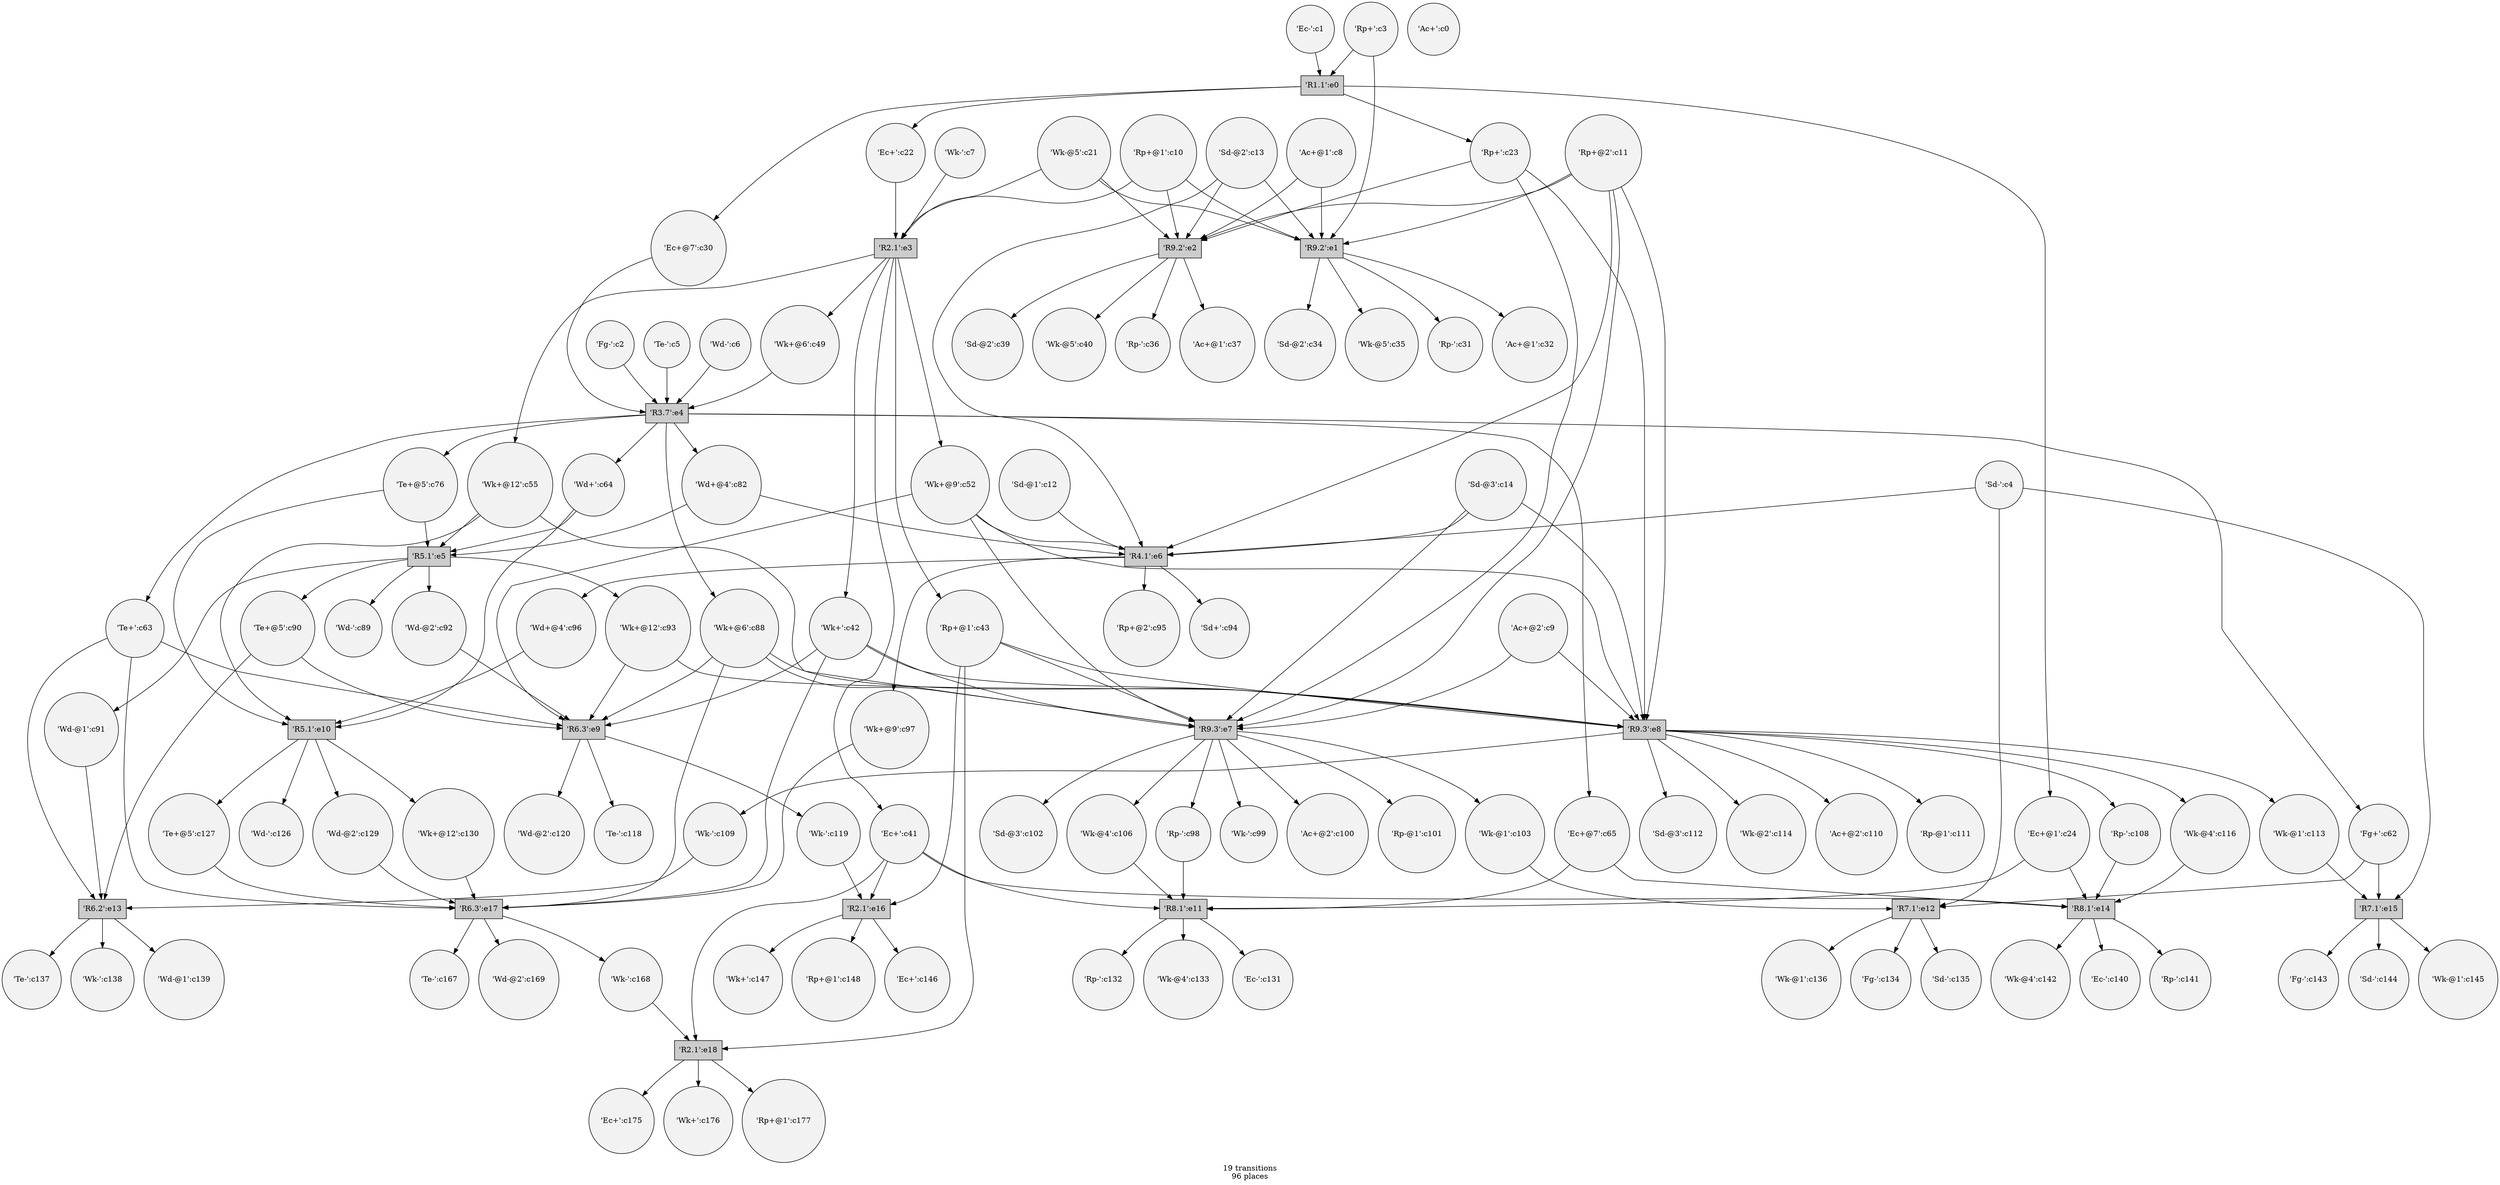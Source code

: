 digraph {
	/* transitions */
	node	[shape=box style=filled fillcolor=gray80];
	t140563456409216 [label="'R1.1':e0"];
	t140563456408016 [label="'R9.2':e1"];
	t140563456408064 [label="'R9.2':e2"];
	t140563456407968 [label="'R2.1':e3"];
	t140563456408256 [label="'R3.7':e4"];
	t140563456408112 [label="'R5.1':e5"];
	t140563456408208 [label="'R4.1':e6"];
	t140563456408160 [label="'R9.3':e7"];
	t140563456408448 [label="'R9.3':e8"];
	t140563456408304 [label="'R6.3':e9"];
	t140563456408400 [label="'R5.1':e10"];
	t140563456408352 [label="'R8.1':e11"];
	t140563456408640 [label="'R7.1':e12"];
	t140563456408496 [label="'R6.2':e13"];
	t140563456408592 [label="'R8.1':e14"];
	t140563456408544 [label="'R7.1':e15"];
	t140563456408832 [label="'R2.1':e16"];
	t140563456408688 [label="'R6.3':e17"];
	t140563456408784 [label="'R2.1':e18"];

	/* places, flow and context relations */
	node	[shape=circle fillcolor=gray95];
	p140564355221968 [label="'Ac+':c0"];

	p140564355222064 [label="'Ec-':c1"];
	p140564355222064 -> t140563456409216;

	p140564355220768 [label="'Fg-':c2"];
	p140564355220768 -> t140563456408256;

	p140563456668576 [label="'Rp+':c3"];
	p140563456668576 -> t140563456409216;
	p140563456668576 -> t140563456408016;

	p140563456260464 [label="'Sd-':c4"];
	p140563456260464 -> t140563456408208;
	p140563456260464 -> t140563456408640;
	p140563456260464 -> t140563456408544;

	p140563456261664 [label="'Te-':c5"];
	p140563456261664 -> t140563456408256;

	p140563456262000 [label="'Wd-':c6"];
	p140563456262000 -> t140563456408256;

	p140563456261760 [label="'Wk-':c7"];
	p140563456261760 -> t140563456407968;

	p140564355193584 [label="'Ac+@1':c8"];
	p140564355193584 -> t140563456408064;
	p140564355193584 -> t140563456408016;

	p140564355193056 [label="'Ac+@2':c9"];
	p140564355193056 -> t140563456408448;
	p140564355193056 -> t140563456408160;

	p140564355193680 [label="'Rp+@1':c10"];
	p140564355193680 -> t140563456408064;
	p140564355193680 -> t140563456407968;
	p140564355193680 -> t140563456408016;

	p140564066739152 [label="'Rp+@2':c11"];
	p140564066739152 -> t140563456408064;
	p140564066739152 -> t140563456408160;
	p140564066739152 -> t140563456408208;
	p140564066739152 -> t140563456408448;
	p140564066739152 -> t140563456408016;

	p140564356428416 [label="'Sd-@1':c12"];
	p140564356428416 -> t140563456408208;

	p140564356297008 [label="'Sd-@2':c13"];
	p140564356297008 -> t140563456408064;
	p140564356297008 -> t140563456408208;
	p140564356297008 -> t140563456408016;

	p140563456261136 [label="'Sd-@3':c14"];
	p140563456261136 -> t140563456408448;
	p140563456261136 -> t140563456408208;
	p140563456261136 -> t140563456408160;

	p140564356135376 [label="'Wk-@5':c21"];
	p140564356135376 -> t140563456408064;
	p140564356135376 -> t140563456407968;
	p140564356135376 -> t140563456408016;

	p140564356136912 [label="'Ec+':c22"];
	t140563456409216 -> p140564356136912;
	p140564356136912 -> t140563456407968;

	p140564356136864 [label="'Rp+':c23"];
	t140563456409216 -> p140564356136864;
	p140564356136864 -> t140563456408064;
	p140564356136864 -> t140563456408448;
	p140564356136864 -> t140563456408160;

	p140564356136624 [label="'Ec+@1':c24"];
	t140563456409216 -> p140564356136624;
	p140564356136624 -> t140563456408592;
	p140564356136624 -> t140563456408352;

	p140564356136240 [label="'Ec+@7':c30"];
	t140563456409216 -> p140564356136240;
	p140564356136240 -> t140563456408256;

	p140564356136480 [label="'Rp-':c31"];
	t140563456408016 -> p140564356136480;

	p140564356135424 [label="'Ac+@1':c32"];
	t140563456408016 -> p140564356135424;

	p140564356136096 [label="'Sd-@2':c34"];
	t140563456408016 -> p140564356136096;

	p140564356136768 [label="'Wk-@5':c35"];
	t140563456408016 -> p140564356136768;

	p140564356136384 [label="'Rp-':c36"];
	t140563456408064 -> p140564356136384;

	p140564356136432 [label="'Ac+@1':c37"];
	t140563456408064 -> p140564356136432;

	p140564357978192 [label="'Sd-@2':c39"];
	t140563456408064 -> p140564357978192;

	p140563456242112 [label="'Wk-@5':c40"];
	t140563456408064 -> p140563456242112;

	p140563456242496 [label="'Ec+':c41"];
	t140563456407968 -> p140563456242496;
	p140563456242496 -> t140563456408832;
	p140563456242496 -> t140563456408592;
	p140563456242496 -> t140563456408352;
	p140563456242496 -> t140563456408784;

	p140563456242208 [label="'Wk+':c42"];
	t140563456407968 -> p140563456242208;
	p140563456242208 -> t140563456408448;
	p140563456242208 -> t140563456408688;
	p140563456242208 -> t140563456408160;
	p140563456242208 -> t140563456408304;

	p140563456241872 [label="'Rp+@1':c43"];
	t140563456407968 -> p140563456241872;
	p140563456241872 -> t140563456408448;
	p140563456241872 -> t140563456408784;
	p140563456241872 -> t140563456408160;
	p140563456241872 -> t140563456408832;

	p140564356350736 [label="'Wk+@6':c49"];
	t140563456407968 -> p140564356350736;
	p140564356350736 -> t140563456408256;

	p140563456670496 [label="'Wk+@9':c52"];
	t140563456407968 -> p140563456670496;
	p140563456670496 -> t140563456408448;
	p140563456670496 -> t140563456408208;
	p140563456670496 -> t140563456408160;
	p140563456670496 -> t140563456408304;

	p140563456671264 [label="'Wk+@12':c55"];
	t140563456407968 -> p140563456671264;
	p140563456671264 -> t140563456408112;
	p140563456671264 -> t140563456408400;
	p140563456671264 -> t140563456408160;

	p140563456671552 [label="'Fg+':c62"];
	t140563456408256 -> p140563456671552;
	p140563456671552 -> t140563456408640;
	p140563456671552 -> t140563456408544;

	p140564356403152 [label="'Te+':c63"];
	t140563456408256 -> p140564356403152;
	p140564356403152 -> t140563456408688;
	p140564356403152 -> t140563456408496;
	p140564356403152 -> t140563456408304;

	p140564356400128 [label="'Wd+':c64"];
	t140563456408256 -> p140564356400128;
	p140564356400128 -> t140563456408112;
	p140564356400128 -> t140563456408400;

	p140564356401088 [label="'Ec+@7':c65"];
	t140563456408256 -> p140564356401088;
	p140564356401088 -> t140563456408592;
	p140564356401088 -> t140563456408352;

	p140564355222736 [label="'Te+@5':c76"];
	t140563456408256 -> p140564355222736;
	p140564355222736 -> t140563456408112;
	p140564355222736 -> t140563456408400;

	p140564355220288 [label="'Wd+@4':c82"];
	t140563456408256 -> p140564355220288;
	p140564355220288 -> t140563456408208;
	p140564355220288 -> t140563456408112;

	p140564358046912 [label="'Wk+@6':c88"];
	t140563456408256 -> p140564358046912;
	p140564358046912 -> t140563456408448;
	p140564358046912 -> t140563456408688;
	p140564358046912 -> t140563456408160;
	p140564358046912 -> t140563456408304;

	p140564358046960 [label="'Wd-':c89"];
	t140563456408112 -> p140564358046960;

	p140564358046528 [label="'Te+@5':c90"];
	t140563456408112 -> p140564358046528;
	p140564358046528 -> t140563456408496;
	p140564358046528 -> t140563456408304;

	p140564358046576 [label="'Wd-@1':c91"];
	t140563456408112 -> p140564358046576;
	p140564358046576 -> t140563456408496;

	p140564358046624 [label="'Wd-@2':c92"];
	t140563456408112 -> p140564358046624;
	p140564358046624 -> t140563456408304;

	p140564358046672 [label="'Wk+@12':c93"];
	t140563456408112 -> p140564358046672;
	p140564358046672 -> t140563456408448;
	p140564358046672 -> t140563456408304;

	p140564355194016 [label="'Sd+':c94"];
	t140563456408208 -> p140564355194016;

	p140563456542752 [label="'Rp+@2':c95"];
	t140563456408208 -> p140563456542752;

	p140563456542848 [label="'Wd+@4':c96"];
	t140563456408208 -> p140563456542848;
	p140563456542848 -> t140563456408400;

	p140563456542560 [label="'Wk+@9':c97"];
	t140563456408208 -> p140563456542560;
	p140563456542560 -> t140563456408688;

	p140563456542992 [label="'Rp-':c98"];
	t140563456408160 -> p140563456542992;
	p140563456542992 -> t140563456408352;

	p140563456542512 [label="'Wk-':c99"];
	t140563456408160 -> p140563456542512;

	p140563456543808 [label="'Ac+@2':c100"];
	t140563456408160 -> p140563456543808;

	p140563456542944 [label="'Rp-@1':c101"];
	t140563456408160 -> p140563456542944;

	p140563456350768 [label="'Sd-@3':c102"];
	t140563456408160 -> p140563456350768;

	p140563456349376 [label="'Wk-@1':c103"];
	t140563456408160 -> p140563456349376;
	p140563456349376 -> t140563456408640;

	p140563456349616 [label="'Wk-@4':c106"];
	t140563456408160 -> p140563456349616;
	p140563456349616 -> t140563456408352;

	p140563456349568 [label="'Rp-':c108"];
	t140563456408448 -> p140563456349568;
	p140563456349568 -> t140563456408592;

	p140563456349184 [label="'Wk-':c109"];
	t140563456408448 -> p140563456349184;
	p140563456349184 -> t140563456408496;

	p140563456349424 [label="'Ac+@2':c110"];
	t140563456408448 -> p140563456349424;

	p140563456349712 [label="'Rp-@1':c111"];
	t140563456408448 -> p140563456349712;

	p140563456349328 [label="'Sd-@3':c112"];
	t140563456408448 -> p140563456349328;

	p140563456349664 [label="'Wk-@1':c113"];
	t140563456408448 -> p140563456349664;
	p140563456349664 -> t140563456408544;

	p140563456350096 [label="'Wk-@2':c114"];
	t140563456408448 -> p140563456350096;

	p140563456350624 [label="'Wk-@4':c116"];
	t140563456408448 -> p140563456350624;
	p140563456350624 -> t140563456408592;

	p140563456351584 [label="'Te-':c118"];
	t140563456408304 -> p140563456351584;

	p140563456351344 [label="'Wk-':c119"];
	t140563456408304 -> p140563456351344;
	p140563456351344 -> t140563456408832;

	p140563456349520 [label="'Wd-@2':c120"];
	t140563456408304 -> p140563456349520;

	p140563456327104 [label="'Wd-':c126"];
	t140563456408400 -> p140563456327104;

	p140563456324848 [label="'Te+@5':c127"];
	t140563456408400 -> p140563456324848;
	p140563456324848 -> t140563456408688;

	p140563456327056 [label="'Wd-@2':c129"];
	t140563456408400 -> p140563456327056;
	p140563456327056 -> t140563456408688;

	p140563456324944 [label="'Wk+@12':c130"];
	t140563456408400 -> p140563456324944;
	p140563456324944 -> t140563456408688;

	p140563456327248 [label="'Ec-':c131"];
	t140563456408352 -> p140563456327248;

	p140563456325088 [label="'Rp-':c132"];
	t140563456408352 -> p140563456325088;

	p140563456325712 [label="'Wk-@4':c133"];
	t140563456408352 -> p140563456325712;

	p140563456327200 [label="'Fg-':c134"];
	t140563456408640 -> p140563456327200;

	p140563456325664 [label="'Sd-':c135"];
	t140563456408640 -> p140563456325664;

	p140563456326336 [label="'Wk-@1':c136"];
	t140563456408640 -> p140563456326336;

	p140563456326528 [label="'Te-':c137"];
	t140563456408496 -> p140563456326528;

	p140563456327440 [label="'Wk-':c138"];
	t140563456408496 -> p140563456327440;

	p140563456325520 [label="'Wd-@1':c139"];
	t140563456408496 -> p140563456325520;

	p140563456325184 [label="'Ec-':c140"];
	t140563456408592 -> p140563456325184;

	p140563456325136 [label="'Rp-':c141"];
	t140563456408592 -> p140563456325136;

	p140563456327344 [label="'Wk-@4':c142"];
	t140563456408592 -> p140563456327344;

	p140563456326144 [label="'Fg-':c143"];
	t140563456408544 -> p140563456326144;

	p140563456326432 [label="'Sd-':c144"];
	t140563456408544 -> p140563456326432;

	p140563456326048 [label="'Wk-@1':c145"];
	t140563456408544 -> p140563456326048;

	p140563456325952 [label="'Ec+':c146"];
	t140563456408832 -> p140563456325952;

	p140563456326384 [label="'Wk+':c147"];
	t140563456408832 -> p140563456326384;

	p140563456324896 [label="'Rp+@1':c148"];
	t140563456408832 -> p140563456324896;

	p140563456406528 [label="'Te-':c167"];
	t140563456408688 -> p140563456406528;

	p140563456407296 [label="'Wk-':c168"];
	t140563456408688 -> p140563456407296;
	p140563456407296 -> t140563456408784;

	p140563456406816 [label="'Wd-@2':c169"];
	t140563456408688 -> p140563456406816;

	p140563456406096 [label="'Ec+':c175"];
	t140563456408784 -> p140563456406096;

	p140563456406192 [label="'Wk+':c176"];
	t140563456408784 -> p140563456406192;

	p140563456406048 [label="'Rp+@1':c177"];
	t140563456408784 -> p140563456406048;

	graph [label="19 transitions\n96 places"];
}
